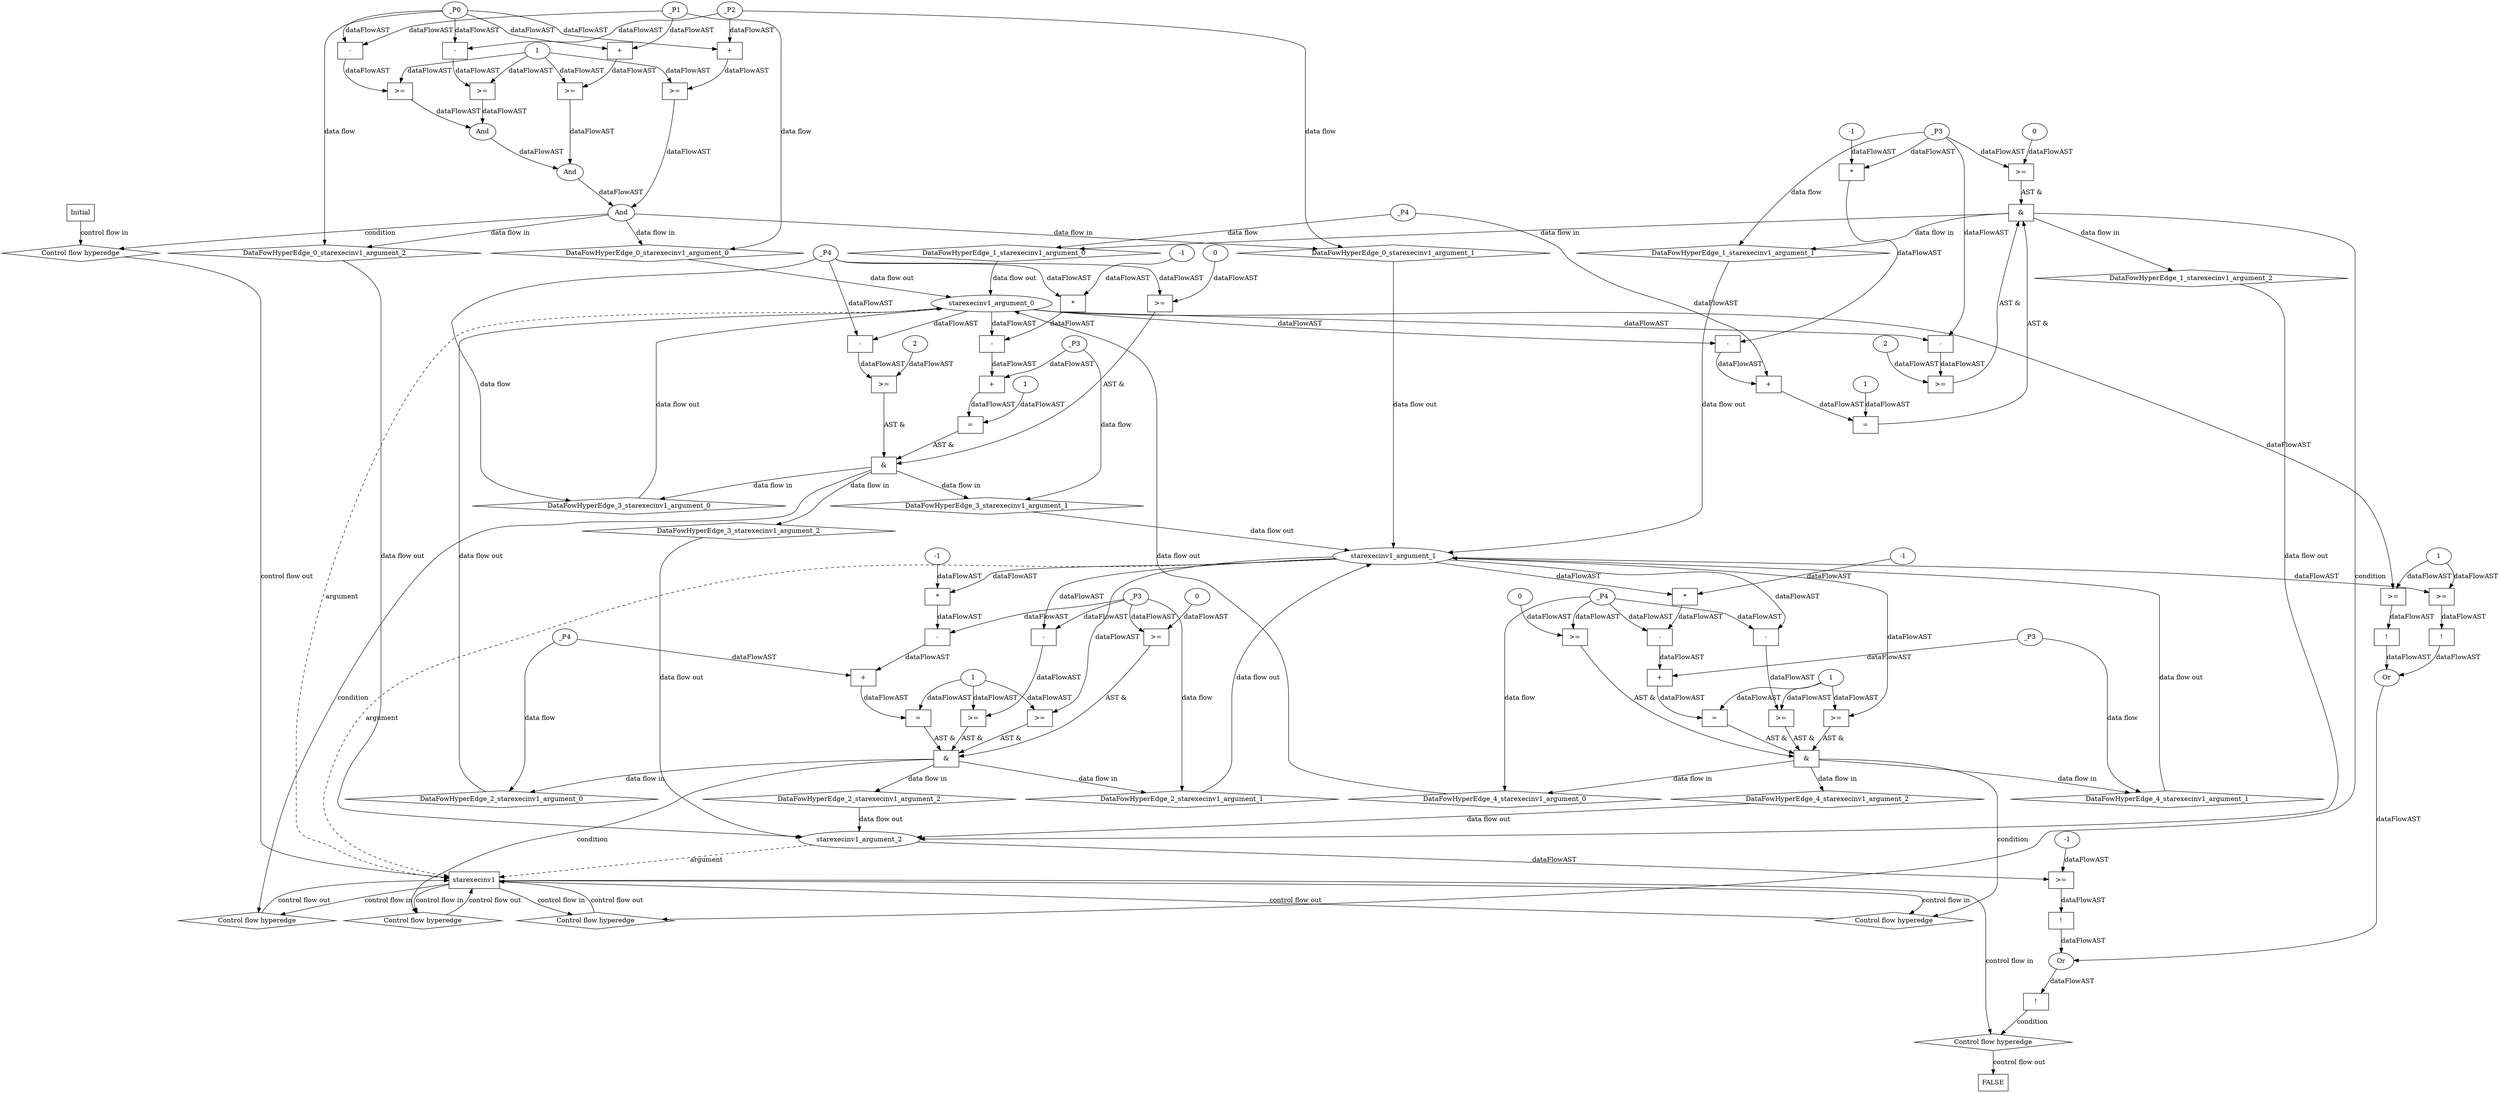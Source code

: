 digraph dag {
"starexecinv1" [label="starexecinv1" nodeName="starexecinv1" class=cfn  shape="rect"];
FALSE [label="FALSE" nodeName=FALSE class=cfn  shape="rect"];
Initial [label="Initial" nodeName=Initial class=cfn  shape="rect"];
ControlFowHyperEdge_0 [label="Control flow hyperedge" nodeName=ControlFowHyperEdge_0 class=controlFlowHyperEdge shape="diamond"];
"Initial" -> ControlFowHyperEdge_0 [label="control flow in"]
ControlFowHyperEdge_0 -> "starexecinv1" [label="control flow out"]
ControlFowHyperEdge_1 [label="Control flow hyperedge" nodeName=ControlFowHyperEdge_1 class=controlFlowHyperEdge shape="diamond"];
"starexecinv1" -> ControlFowHyperEdge_1 [label="control flow in"]
ControlFowHyperEdge_1 -> "starexecinv1" [label="control flow out"]
ControlFowHyperEdge_2 [label="Control flow hyperedge" nodeName=ControlFowHyperEdge_2 class=controlFlowHyperEdge shape="diamond"];
"starexecinv1" -> ControlFowHyperEdge_2 [label="control flow in"]
ControlFowHyperEdge_2 -> "starexecinv1" [label="control flow out"]
ControlFowHyperEdge_3 [label="Control flow hyperedge" nodeName=ControlFowHyperEdge_3 class=controlFlowHyperEdge shape="diamond"];
"starexecinv1" -> ControlFowHyperEdge_3 [label="control flow in"]
ControlFowHyperEdge_3 -> "starexecinv1" [label="control flow out"]
ControlFowHyperEdge_4 [label="Control flow hyperedge" nodeName=ControlFowHyperEdge_4 class=controlFlowHyperEdge shape="diamond"];
"starexecinv1" -> ControlFowHyperEdge_4 [label="control flow in"]
ControlFowHyperEdge_4 -> "starexecinv1" [label="control flow out"]
ControlFowHyperEdge_5 [label="Control flow hyperedge" nodeName=ControlFowHyperEdge_5 class=controlFlowHyperEdge shape="diamond"];
"starexecinv1" -> ControlFowHyperEdge_5 [label="control flow in"]
ControlFowHyperEdge_5 -> "FALSE" [label="control flow out"]
"starexecinv1_argument_0" [label="starexecinv1_argument_0" nodeName=argument0 class=argument  head="starexecinv1" shape="oval"];
"starexecinv1_argument_0" -> "starexecinv1"[label="argument" style="dashed"]
"starexecinv1_argument_1" [label="starexecinv1_argument_1" nodeName=argument1 class=argument  head="starexecinv1" shape="oval"];
"starexecinv1_argument_1" -> "starexecinv1"[label="argument" style="dashed"]
"starexecinv1_argument_2" [label="starexecinv1_argument_2" nodeName=argument2 class=argument  head="starexecinv1" shape="oval"];
"starexecinv1_argument_2" -> "starexecinv1"[label="argument" style="dashed"]

"xxxstarexecinv1___Initial_0xxxguard_0_node_0" [label="And" nodeName="xxxstarexecinv1___Initial_0xxxguard_0_node_0" class=Operator ];
"xxxstarexecinv1___Initial_0xxxguard_0_node_1" [label="And" nodeName="xxxstarexecinv1___Initial_0xxxguard_0_node_1" class=Operator ];
"xxxstarexecinv1___Initial_0xxxguard_0_node_2" [label="And" nodeName="xxxstarexecinv1___Initial_0xxxguard_0_node_2" class=Operator ];
"xxxstarexecinv1___Initial_0xxxguard_0_node_3" [label=">=" nodeName="xxxstarexecinv1___Initial_0xxxguard_0_node_3" class=Operator  shape="rect"];
"xxxstarexecinv1___Initial_0xxxguard_0_node_4" [label="-" nodeName="xxxstarexecinv1___Initial_0xxxguard_0_node_4" class= Operator shape="rect"];
"xxxstarexecinv1___Initial_0xxxguard_0_node_7" [label="1" nodeName="xxxstarexecinv1___Initial_0xxxguard_0_node_7" class=Literal ];
"xxxstarexecinv1___Initial_0xxxguard_0_node_8" [label=">=" nodeName="xxxstarexecinv1___Initial_0xxxguard_0_node_8" class=Operator  shape="rect"];
"xxxstarexecinv1___Initial_0xxxguard_0_node_9" [label="-" nodeName="xxxstarexecinv1___Initial_0xxxguard_0_node_9" class= Operator shape="rect"];
"xxxstarexecinv1___Initial_0xxxguard_0_node_13" [label=">=" nodeName="xxxstarexecinv1___Initial_0xxxguard_0_node_13" class=Operator  shape="rect"];
"xxxstarexecinv1___Initial_0xxxguard_0_node_14" [label="+" nodeName="xxxstarexecinv1___Initial_0xxxguard_0_node_14" class= Operator shape="rect"];
"xxxstarexecinv1___Initial_0xxxguard_0_node_18" [label=">=" nodeName="xxxstarexecinv1___Initial_0xxxguard_0_node_18" class=Operator  shape="rect"];
"xxxstarexecinv1___Initial_0xxxguard_0_node_19" [label="+" nodeName="xxxstarexecinv1___Initial_0xxxguard_0_node_19" class= Operator shape="rect"];
"xxxstarexecinv1___Initial_0xxxguard_0_node_1" -> "xxxstarexecinv1___Initial_0xxxguard_0_node_0"[label="dataFlowAST"]
"xxxstarexecinv1___Initial_0xxxguard_0_node_18" -> "xxxstarexecinv1___Initial_0xxxguard_0_node_0"[label="dataFlowAST"]
"xxxstarexecinv1___Initial_0xxxguard_0_node_2" -> "xxxstarexecinv1___Initial_0xxxguard_0_node_1"[label="dataFlowAST"]
"xxxstarexecinv1___Initial_0xxxguard_0_node_13" -> "xxxstarexecinv1___Initial_0xxxguard_0_node_1"[label="dataFlowAST"]
"xxxstarexecinv1___Initial_0xxxguard_0_node_3" -> "xxxstarexecinv1___Initial_0xxxguard_0_node_2"[label="dataFlowAST"]
"xxxstarexecinv1___Initial_0xxxguard_0_node_8" -> "xxxstarexecinv1___Initial_0xxxguard_0_node_2"[label="dataFlowAST"]
"xxxstarexecinv1___Initial_0xxxguard_0_node_4" -> "xxxstarexecinv1___Initial_0xxxguard_0_node_3"[label="dataFlowAST"]
"xxxstarexecinv1___Initial_0xxxguard_0_node_7" -> "xxxstarexecinv1___Initial_0xxxguard_0_node_3"[label="dataFlowAST"]
"xxxstarexecinv1___Initial_0xxxdataFlow2_node_0" -> "xxxstarexecinv1___Initial_0xxxguard_0_node_4"[label="dataFlowAST"]
"xxxstarexecinv1___Initial_0xxxdataFlow_0_node_0" -> "xxxstarexecinv1___Initial_0xxxguard_0_node_4"[label="dataFlowAST"]
"xxxstarexecinv1___Initial_0xxxguard_0_node_9" -> "xxxstarexecinv1___Initial_0xxxguard_0_node_8"[label="dataFlowAST"]
"xxxstarexecinv1___Initial_0xxxguard_0_node_7" -> "xxxstarexecinv1___Initial_0xxxguard_0_node_8"[label="dataFlowAST"]
"xxxstarexecinv1___Initial_0xxxdataFlow2_node_0" -> "xxxstarexecinv1___Initial_0xxxguard_0_node_9"[label="dataFlowAST"]
"xxxstarexecinv1___Initial_0xxxdataFlow1_node_0" -> "xxxstarexecinv1___Initial_0xxxguard_0_node_9"[label="dataFlowAST"]
"xxxstarexecinv1___Initial_0xxxguard_0_node_14" -> "xxxstarexecinv1___Initial_0xxxguard_0_node_13"[label="dataFlowAST"]
"xxxstarexecinv1___Initial_0xxxguard_0_node_7" -> "xxxstarexecinv1___Initial_0xxxguard_0_node_13"[label="dataFlowAST"]
"xxxstarexecinv1___Initial_0xxxdataFlow2_node_0" -> "xxxstarexecinv1___Initial_0xxxguard_0_node_14"[label="dataFlowAST"]
"xxxstarexecinv1___Initial_0xxxdataFlow_0_node_0" -> "xxxstarexecinv1___Initial_0xxxguard_0_node_14"[label="dataFlowAST"]
"xxxstarexecinv1___Initial_0xxxguard_0_node_19" -> "xxxstarexecinv1___Initial_0xxxguard_0_node_18"[label="dataFlowAST"]
"xxxstarexecinv1___Initial_0xxxguard_0_node_7" -> "xxxstarexecinv1___Initial_0xxxguard_0_node_18"[label="dataFlowAST"]
"xxxstarexecinv1___Initial_0xxxdataFlow2_node_0" -> "xxxstarexecinv1___Initial_0xxxguard_0_node_19"[label="dataFlowAST"]
"xxxstarexecinv1___Initial_0xxxdataFlow1_node_0" -> "xxxstarexecinv1___Initial_0xxxguard_0_node_19"[label="dataFlowAST"]

"xxxstarexecinv1___Initial_0xxxguard_0_node_0" -> "ControlFowHyperEdge_0" [label="condition"];
"xxxstarexecinv1___Initial_0xxxdataFlow_0_node_0" [label="_P1" nodeName="xxxstarexecinv1___Initial_0xxxdataFlow_0_node_0" class=Constant ];

"xxxstarexecinv1___Initial_0xxxdataFlow_0_node_0" -> "DataFowHyperEdge_0_starexecinv1_argument_0" [label="data flow"];
"xxxstarexecinv1___Initial_0xxxdataFlow1_node_0" [label="_P2" nodeName="xxxstarexecinv1___Initial_0xxxdataFlow1_node_0" class=Constant ];

"xxxstarexecinv1___Initial_0xxxdataFlow1_node_0" -> "DataFowHyperEdge_0_starexecinv1_argument_1" [label="data flow"];
"xxxstarexecinv1___Initial_0xxxdataFlow2_node_0" [label="_P0" nodeName="xxxstarexecinv1___Initial_0xxxdataFlow2_node_0" class=Constant ];

"xxxstarexecinv1___Initial_0xxxdataFlow2_node_0" -> "DataFowHyperEdge_0_starexecinv1_argument_2" [label="data flow"];
"xxxstarexecinv1___starexecinv1_1xxx_and" [label="&" nodeName="xxxstarexecinv1___starexecinv1_1xxx_and" class=Operator shape="rect"];
"xxxstarexecinv1___starexecinv1_1xxxguard_0_node_0" [label=">=" nodeName="xxxstarexecinv1___starexecinv1_1xxxguard_0_node_0" class=Operator  shape="rect"];
"xxxstarexecinv1___starexecinv1_1xxxguard_0_node_1" [label="-" nodeName="xxxstarexecinv1___starexecinv1_1xxxguard_0_node_1" class= Operator shape="rect"];
"xxxstarexecinv1___starexecinv1_1xxxguard_0_node_4" [label="2" nodeName="xxxstarexecinv1___starexecinv1_1xxxguard_0_node_4" class=Literal ];
"xxxstarexecinv1___starexecinv1_1xxxguard_0_node_1" -> "xxxstarexecinv1___starexecinv1_1xxxguard_0_node_0"[label="dataFlowAST"]
"xxxstarexecinv1___starexecinv1_1xxxguard_0_node_4" -> "xxxstarexecinv1___starexecinv1_1xxxguard_0_node_0"[label="dataFlowAST"]
"starexecinv1_argument_0" -> "xxxstarexecinv1___starexecinv1_1xxxguard_0_node_1"[label="dataFlowAST"]
"xxxstarexecinv1___starexecinv1_1xxxdataFlow1_node_0" -> "xxxstarexecinv1___starexecinv1_1xxxguard_0_node_1"[label="dataFlowAST"]

"xxxstarexecinv1___starexecinv1_1xxxguard_0_node_0" -> "xxxstarexecinv1___starexecinv1_1xxx_and" [label="AST &"];
"xxxstarexecinv1___starexecinv1_1xxxguard1_node_0" [label=">=" nodeName="xxxstarexecinv1___starexecinv1_1xxxguard1_node_0" class=Operator  shape="rect"];
"xxxstarexecinv1___starexecinv1_1xxxguard1_node_2" [label="0" nodeName="xxxstarexecinv1___starexecinv1_1xxxguard1_node_2" class=Literal ];
"xxxstarexecinv1___starexecinv1_1xxxdataFlow1_node_0" -> "xxxstarexecinv1___starexecinv1_1xxxguard1_node_0"[label="dataFlowAST"]
"xxxstarexecinv1___starexecinv1_1xxxguard1_node_2" -> "xxxstarexecinv1___starexecinv1_1xxxguard1_node_0"[label="dataFlowAST"]

"xxxstarexecinv1___starexecinv1_1xxxguard1_node_0" -> "xxxstarexecinv1___starexecinv1_1xxx_and" [label="AST &"];
"xxxstarexecinv1___starexecinv1_1xxxguard2_node_0" [label="=" nodeName="xxxstarexecinv1___starexecinv1_1xxxguard2_node_0" class=Operator  shape="rect"];
"xxxstarexecinv1___starexecinv1_1xxxguard2_node_1" [label="+" nodeName="xxxstarexecinv1___starexecinv1_1xxxguard2_node_1" class= Operator shape="rect"];
"xxxstarexecinv1___starexecinv1_1xxxguard2_node_3" [label="-" nodeName="xxxstarexecinv1___starexecinv1_1xxxguard2_node_3" class= Operator shape="rect"];
"xxxstarexecinv1___starexecinv1_1xxxguard2_node_4" [label="*" nodeName="xxxstarexecinv1___starexecinv1_1xxxguard2_node_4" class=Operator  shape="rect"];
"xxxstarexecinv1___starexecinv1_1xxxguard2_node_5" [label="-1" nodeName="xxxstarexecinv1___starexecinv1_1xxxguard2_node_5" class=Coeff ];
"xxxstarexecinv1___starexecinv1_1xxxguard2_node_8" [label="1" nodeName="xxxstarexecinv1___starexecinv1_1xxxguard2_node_8" class=Literal ];
"xxxstarexecinv1___starexecinv1_1xxxguard2_node_1" -> "xxxstarexecinv1___starexecinv1_1xxxguard2_node_0"[label="dataFlowAST"]
"xxxstarexecinv1___starexecinv1_1xxxguard2_node_8" -> "xxxstarexecinv1___starexecinv1_1xxxguard2_node_0"[label="dataFlowAST"]
"xxxstarexecinv1___starexecinv1_1xxxdataFlow_0_node_0" -> "xxxstarexecinv1___starexecinv1_1xxxguard2_node_1"[label="dataFlowAST"]
"xxxstarexecinv1___starexecinv1_1xxxguard2_node_3" -> "xxxstarexecinv1___starexecinv1_1xxxguard2_node_1"[label="dataFlowAST"]
"xxxstarexecinv1___starexecinv1_1xxxguard2_node_4" -> "xxxstarexecinv1___starexecinv1_1xxxguard2_node_3"[label="dataFlowAST"]
"starexecinv1_argument_0" -> "xxxstarexecinv1___starexecinv1_1xxxguard2_node_3"[label="dataFlowAST"]
"xxxstarexecinv1___starexecinv1_1xxxguard2_node_5" -> "xxxstarexecinv1___starexecinv1_1xxxguard2_node_4"[label="dataFlowAST"]
"xxxstarexecinv1___starexecinv1_1xxxdataFlow1_node_0" -> "xxxstarexecinv1___starexecinv1_1xxxguard2_node_4"[label="dataFlowAST"]

"xxxstarexecinv1___starexecinv1_1xxxguard2_node_0" -> "xxxstarexecinv1___starexecinv1_1xxx_and" [label="AST &"];
"xxxstarexecinv1___starexecinv1_1xxx_and" -> "ControlFowHyperEdge_1" [label="condition"];
"xxxstarexecinv1___starexecinv1_1xxxdataFlow_0_node_0" [label="_P4" nodeName="xxxstarexecinv1___starexecinv1_1xxxdataFlow_0_node_0" class=Constant ];

"xxxstarexecinv1___starexecinv1_1xxxdataFlow_0_node_0" -> "DataFowHyperEdge_1_starexecinv1_argument_0" [label="data flow"];
"xxxstarexecinv1___starexecinv1_1xxxdataFlow1_node_0" [label="_P3" nodeName="xxxstarexecinv1___starexecinv1_1xxxdataFlow1_node_0" class=Constant ];

"xxxstarexecinv1___starexecinv1_1xxxdataFlow1_node_0" -> "DataFowHyperEdge_1_starexecinv1_argument_1" [label="data flow"];
"xxxstarexecinv1___starexecinv1_2xxx_and" [label="&" nodeName="xxxstarexecinv1___starexecinv1_2xxx_and" class=Operator shape="rect"];
"xxxstarexecinv1___starexecinv1_2xxxguard_0_node_0" [label=">=" nodeName="xxxstarexecinv1___starexecinv1_2xxxguard_0_node_0" class=Operator  shape="rect"];
"xxxstarexecinv1___starexecinv1_2xxxguard_0_node_1" [label="-" nodeName="xxxstarexecinv1___starexecinv1_2xxxguard_0_node_1" class= Operator shape="rect"];
"xxxstarexecinv1___starexecinv1_2xxxguard_0_node_4" [label="1" nodeName="xxxstarexecinv1___starexecinv1_2xxxguard_0_node_4" class=Literal ];
"xxxstarexecinv1___starexecinv1_2xxxguard_0_node_1" -> "xxxstarexecinv1___starexecinv1_2xxxguard_0_node_0"[label="dataFlowAST"]
"xxxstarexecinv1___starexecinv1_2xxxguard_0_node_4" -> "xxxstarexecinv1___starexecinv1_2xxxguard_0_node_0"[label="dataFlowAST"]
"starexecinv1_argument_1" -> "xxxstarexecinv1___starexecinv1_2xxxguard_0_node_1"[label="dataFlowAST"]
"xxxstarexecinv1___starexecinv1_2xxxdataFlow1_node_0" -> "xxxstarexecinv1___starexecinv1_2xxxguard_0_node_1"[label="dataFlowAST"]

"xxxstarexecinv1___starexecinv1_2xxxguard_0_node_0" -> "xxxstarexecinv1___starexecinv1_2xxx_and" [label="AST &"];
"xxxstarexecinv1___starexecinv1_2xxxguard1_node_0" [label=">=" nodeName="xxxstarexecinv1___starexecinv1_2xxxguard1_node_0" class=Operator  shape="rect"];
"starexecinv1_argument_1" -> "xxxstarexecinv1___starexecinv1_2xxxguard1_node_0"[label="dataFlowAST"]
"xxxstarexecinv1___starexecinv1_2xxxguard_0_node_4" -> "xxxstarexecinv1___starexecinv1_2xxxguard1_node_0"[label="dataFlowAST"]

"xxxstarexecinv1___starexecinv1_2xxxguard1_node_0" -> "xxxstarexecinv1___starexecinv1_2xxx_and" [label="AST &"];
"xxxstarexecinv1___starexecinv1_2xxxguard2_node_0" [label=">=" nodeName="xxxstarexecinv1___starexecinv1_2xxxguard2_node_0" class=Operator  shape="rect"];
"xxxstarexecinv1___starexecinv1_2xxxguard2_node_2" [label="0" nodeName="xxxstarexecinv1___starexecinv1_2xxxguard2_node_2" class=Literal ];
"xxxstarexecinv1___starexecinv1_2xxxdataFlow1_node_0" -> "xxxstarexecinv1___starexecinv1_2xxxguard2_node_0"[label="dataFlowAST"]
"xxxstarexecinv1___starexecinv1_2xxxguard2_node_2" -> "xxxstarexecinv1___starexecinv1_2xxxguard2_node_0"[label="dataFlowAST"]

"xxxstarexecinv1___starexecinv1_2xxxguard2_node_0" -> "xxxstarexecinv1___starexecinv1_2xxx_and" [label="AST &"];
"xxxstarexecinv1___starexecinv1_2xxxguard3_node_0" [label="=" nodeName="xxxstarexecinv1___starexecinv1_2xxxguard3_node_0" class=Operator  shape="rect"];
"xxxstarexecinv1___starexecinv1_2xxxguard3_node_1" [label="+" nodeName="xxxstarexecinv1___starexecinv1_2xxxguard3_node_1" class= Operator shape="rect"];
"xxxstarexecinv1___starexecinv1_2xxxguard3_node_3" [label="-" nodeName="xxxstarexecinv1___starexecinv1_2xxxguard3_node_3" class= Operator shape="rect"];
"xxxstarexecinv1___starexecinv1_2xxxguard3_node_4" [label="*" nodeName="xxxstarexecinv1___starexecinv1_2xxxguard3_node_4" class=Operator  shape="rect"];
"xxxstarexecinv1___starexecinv1_2xxxguard3_node_5" [label="-1" nodeName="xxxstarexecinv1___starexecinv1_2xxxguard3_node_5" class=Coeff ];
"xxxstarexecinv1___starexecinv1_2xxxguard3_node_1" -> "xxxstarexecinv1___starexecinv1_2xxxguard3_node_0"[label="dataFlowAST"]
"xxxstarexecinv1___starexecinv1_2xxxguard_0_node_4" -> "xxxstarexecinv1___starexecinv1_2xxxguard3_node_0"[label="dataFlowAST"]
"xxxstarexecinv1___starexecinv1_2xxxdataFlow_0_node_0" -> "xxxstarexecinv1___starexecinv1_2xxxguard3_node_1"[label="dataFlowAST"]
"xxxstarexecinv1___starexecinv1_2xxxguard3_node_3" -> "xxxstarexecinv1___starexecinv1_2xxxguard3_node_1"[label="dataFlowAST"]
"xxxstarexecinv1___starexecinv1_2xxxguard3_node_4" -> "xxxstarexecinv1___starexecinv1_2xxxguard3_node_3"[label="dataFlowAST"]
"xxxstarexecinv1___starexecinv1_2xxxdataFlow1_node_0" -> "xxxstarexecinv1___starexecinv1_2xxxguard3_node_3"[label="dataFlowAST"]
"xxxstarexecinv1___starexecinv1_2xxxguard3_node_5" -> "xxxstarexecinv1___starexecinv1_2xxxguard3_node_4"[label="dataFlowAST"]
"starexecinv1_argument_1" -> "xxxstarexecinv1___starexecinv1_2xxxguard3_node_4"[label="dataFlowAST"]

"xxxstarexecinv1___starexecinv1_2xxxguard3_node_0" -> "xxxstarexecinv1___starexecinv1_2xxx_and" [label="AST &"];
"xxxstarexecinv1___starexecinv1_2xxx_and" -> "ControlFowHyperEdge_2" [label="condition"];
"xxxstarexecinv1___starexecinv1_2xxxdataFlow_0_node_0" [label="_P4" nodeName="xxxstarexecinv1___starexecinv1_2xxxdataFlow_0_node_0" class=Constant ];

"xxxstarexecinv1___starexecinv1_2xxxdataFlow_0_node_0" -> "DataFowHyperEdge_2_starexecinv1_argument_0" [label="data flow"];
"xxxstarexecinv1___starexecinv1_2xxxdataFlow1_node_0" [label="_P3" nodeName="xxxstarexecinv1___starexecinv1_2xxxdataFlow1_node_0" class=Constant ];

"xxxstarexecinv1___starexecinv1_2xxxdataFlow1_node_0" -> "DataFowHyperEdge_2_starexecinv1_argument_1" [label="data flow"];
"xxxstarexecinv1___starexecinv1_3xxx_and" [label="&" nodeName="xxxstarexecinv1___starexecinv1_3xxx_and" class=Operator shape="rect"];
"xxxstarexecinv1___starexecinv1_3xxxguard_0_node_0" [label=">=" nodeName="xxxstarexecinv1___starexecinv1_3xxxguard_0_node_0" class=Operator  shape="rect"];
"xxxstarexecinv1___starexecinv1_3xxxguard_0_node_1" [label="-" nodeName="xxxstarexecinv1___starexecinv1_3xxxguard_0_node_1" class= Operator shape="rect"];
"xxxstarexecinv1___starexecinv1_3xxxguard_0_node_4" [label="2" nodeName="xxxstarexecinv1___starexecinv1_3xxxguard_0_node_4" class=Literal ];
"xxxstarexecinv1___starexecinv1_3xxxguard_0_node_1" -> "xxxstarexecinv1___starexecinv1_3xxxguard_0_node_0"[label="dataFlowAST"]
"xxxstarexecinv1___starexecinv1_3xxxguard_0_node_4" -> "xxxstarexecinv1___starexecinv1_3xxxguard_0_node_0"[label="dataFlowAST"]
"starexecinv1_argument_0" -> "xxxstarexecinv1___starexecinv1_3xxxguard_0_node_1"[label="dataFlowAST"]
"xxxstarexecinv1___starexecinv1_3xxxdataFlow_0_node_0" -> "xxxstarexecinv1___starexecinv1_3xxxguard_0_node_1"[label="dataFlowAST"]

"xxxstarexecinv1___starexecinv1_3xxxguard_0_node_0" -> "xxxstarexecinv1___starexecinv1_3xxx_and" [label="AST &"];
"xxxstarexecinv1___starexecinv1_3xxxguard1_node_0" [label=">=" nodeName="xxxstarexecinv1___starexecinv1_3xxxguard1_node_0" class=Operator  shape="rect"];
"xxxstarexecinv1___starexecinv1_3xxxguard1_node_2" [label="0" nodeName="xxxstarexecinv1___starexecinv1_3xxxguard1_node_2" class=Literal ];
"xxxstarexecinv1___starexecinv1_3xxxdataFlow_0_node_0" -> "xxxstarexecinv1___starexecinv1_3xxxguard1_node_0"[label="dataFlowAST"]
"xxxstarexecinv1___starexecinv1_3xxxguard1_node_2" -> "xxxstarexecinv1___starexecinv1_3xxxguard1_node_0"[label="dataFlowAST"]

"xxxstarexecinv1___starexecinv1_3xxxguard1_node_0" -> "xxxstarexecinv1___starexecinv1_3xxx_and" [label="AST &"];
"xxxstarexecinv1___starexecinv1_3xxxguard2_node_0" [label="=" nodeName="xxxstarexecinv1___starexecinv1_3xxxguard2_node_0" class=Operator  shape="rect"];
"xxxstarexecinv1___starexecinv1_3xxxguard2_node_1" [label="+" nodeName="xxxstarexecinv1___starexecinv1_3xxxguard2_node_1" class= Operator shape="rect"];
"xxxstarexecinv1___starexecinv1_3xxxguard2_node_3" [label="-" nodeName="xxxstarexecinv1___starexecinv1_3xxxguard2_node_3" class= Operator shape="rect"];
"xxxstarexecinv1___starexecinv1_3xxxguard2_node_4" [label="*" nodeName="xxxstarexecinv1___starexecinv1_3xxxguard2_node_4" class=Operator  shape="rect"];
"xxxstarexecinv1___starexecinv1_3xxxguard2_node_5" [label="-1" nodeName="xxxstarexecinv1___starexecinv1_3xxxguard2_node_5" class=Coeff ];
"xxxstarexecinv1___starexecinv1_3xxxguard2_node_8" [label="1" nodeName="xxxstarexecinv1___starexecinv1_3xxxguard2_node_8" class=Literal ];
"xxxstarexecinv1___starexecinv1_3xxxguard2_node_1" -> "xxxstarexecinv1___starexecinv1_3xxxguard2_node_0"[label="dataFlowAST"]
"xxxstarexecinv1___starexecinv1_3xxxguard2_node_8" -> "xxxstarexecinv1___starexecinv1_3xxxguard2_node_0"[label="dataFlowAST"]
"xxxstarexecinv1___starexecinv1_3xxxdataFlow1_node_0" -> "xxxstarexecinv1___starexecinv1_3xxxguard2_node_1"[label="dataFlowAST"]
"xxxstarexecinv1___starexecinv1_3xxxguard2_node_3" -> "xxxstarexecinv1___starexecinv1_3xxxguard2_node_1"[label="dataFlowAST"]
"xxxstarexecinv1___starexecinv1_3xxxguard2_node_4" -> "xxxstarexecinv1___starexecinv1_3xxxguard2_node_3"[label="dataFlowAST"]
"starexecinv1_argument_0" -> "xxxstarexecinv1___starexecinv1_3xxxguard2_node_3"[label="dataFlowAST"]
"xxxstarexecinv1___starexecinv1_3xxxguard2_node_5" -> "xxxstarexecinv1___starexecinv1_3xxxguard2_node_4"[label="dataFlowAST"]
"xxxstarexecinv1___starexecinv1_3xxxdataFlow_0_node_0" -> "xxxstarexecinv1___starexecinv1_3xxxguard2_node_4"[label="dataFlowAST"]

"xxxstarexecinv1___starexecinv1_3xxxguard2_node_0" -> "xxxstarexecinv1___starexecinv1_3xxx_and" [label="AST &"];
"xxxstarexecinv1___starexecinv1_3xxx_and" -> "ControlFowHyperEdge_3" [label="condition"];
"xxxstarexecinv1___starexecinv1_3xxxdataFlow_0_node_0" [label="_P4" nodeName="xxxstarexecinv1___starexecinv1_3xxxdataFlow_0_node_0" class=Constant ];

"xxxstarexecinv1___starexecinv1_3xxxdataFlow_0_node_0" -> "DataFowHyperEdge_3_starexecinv1_argument_0" [label="data flow"];
"xxxstarexecinv1___starexecinv1_3xxxdataFlow1_node_0" [label="_P3" nodeName="xxxstarexecinv1___starexecinv1_3xxxdataFlow1_node_0" class=Constant ];

"xxxstarexecinv1___starexecinv1_3xxxdataFlow1_node_0" -> "DataFowHyperEdge_3_starexecinv1_argument_1" [label="data flow"];
"xxxstarexecinv1___starexecinv1_4xxx_and" [label="&" nodeName="xxxstarexecinv1___starexecinv1_4xxx_and" class=Operator shape="rect"];
"xxxstarexecinv1___starexecinv1_4xxxguard_0_node_0" [label=">=" nodeName="xxxstarexecinv1___starexecinv1_4xxxguard_0_node_0" class=Operator  shape="rect"];
"xxxstarexecinv1___starexecinv1_4xxxguard_0_node_1" [label="-" nodeName="xxxstarexecinv1___starexecinv1_4xxxguard_0_node_1" class= Operator shape="rect"];
"xxxstarexecinv1___starexecinv1_4xxxguard_0_node_4" [label="1" nodeName="xxxstarexecinv1___starexecinv1_4xxxguard_0_node_4" class=Literal ];
"xxxstarexecinv1___starexecinv1_4xxxguard_0_node_1" -> "xxxstarexecinv1___starexecinv1_4xxxguard_0_node_0"[label="dataFlowAST"]
"xxxstarexecinv1___starexecinv1_4xxxguard_0_node_4" -> "xxxstarexecinv1___starexecinv1_4xxxguard_0_node_0"[label="dataFlowAST"]
"starexecinv1_argument_1" -> "xxxstarexecinv1___starexecinv1_4xxxguard_0_node_1"[label="dataFlowAST"]
"xxxstarexecinv1___starexecinv1_4xxxdataFlow_0_node_0" -> "xxxstarexecinv1___starexecinv1_4xxxguard_0_node_1"[label="dataFlowAST"]

"xxxstarexecinv1___starexecinv1_4xxxguard_0_node_0" -> "xxxstarexecinv1___starexecinv1_4xxx_and" [label="AST &"];
"xxxstarexecinv1___starexecinv1_4xxxguard1_node_0" [label=">=" nodeName="xxxstarexecinv1___starexecinv1_4xxxguard1_node_0" class=Operator  shape="rect"];
"starexecinv1_argument_1" -> "xxxstarexecinv1___starexecinv1_4xxxguard1_node_0"[label="dataFlowAST"]
"xxxstarexecinv1___starexecinv1_4xxxguard_0_node_4" -> "xxxstarexecinv1___starexecinv1_4xxxguard1_node_0"[label="dataFlowAST"]

"xxxstarexecinv1___starexecinv1_4xxxguard1_node_0" -> "xxxstarexecinv1___starexecinv1_4xxx_and" [label="AST &"];
"xxxstarexecinv1___starexecinv1_4xxxguard2_node_0" [label=">=" nodeName="xxxstarexecinv1___starexecinv1_4xxxguard2_node_0" class=Operator  shape="rect"];
"xxxstarexecinv1___starexecinv1_4xxxguard2_node_2" [label="0" nodeName="xxxstarexecinv1___starexecinv1_4xxxguard2_node_2" class=Literal ];
"xxxstarexecinv1___starexecinv1_4xxxdataFlow_0_node_0" -> "xxxstarexecinv1___starexecinv1_4xxxguard2_node_0"[label="dataFlowAST"]
"xxxstarexecinv1___starexecinv1_4xxxguard2_node_2" -> "xxxstarexecinv1___starexecinv1_4xxxguard2_node_0"[label="dataFlowAST"]

"xxxstarexecinv1___starexecinv1_4xxxguard2_node_0" -> "xxxstarexecinv1___starexecinv1_4xxx_and" [label="AST &"];
"xxxstarexecinv1___starexecinv1_4xxxguard3_node_0" [label="=" nodeName="xxxstarexecinv1___starexecinv1_4xxxguard3_node_0" class=Operator  shape="rect"];
"xxxstarexecinv1___starexecinv1_4xxxguard3_node_1" [label="+" nodeName="xxxstarexecinv1___starexecinv1_4xxxguard3_node_1" class= Operator shape="rect"];
"xxxstarexecinv1___starexecinv1_4xxxguard3_node_3" [label="-" nodeName="xxxstarexecinv1___starexecinv1_4xxxguard3_node_3" class= Operator shape="rect"];
"xxxstarexecinv1___starexecinv1_4xxxguard3_node_4" [label="*" nodeName="xxxstarexecinv1___starexecinv1_4xxxguard3_node_4" class=Operator  shape="rect"];
"xxxstarexecinv1___starexecinv1_4xxxguard3_node_5" [label="-1" nodeName="xxxstarexecinv1___starexecinv1_4xxxguard3_node_5" class=Coeff ];
"xxxstarexecinv1___starexecinv1_4xxxguard3_node_1" -> "xxxstarexecinv1___starexecinv1_4xxxguard3_node_0"[label="dataFlowAST"]
"xxxstarexecinv1___starexecinv1_4xxxguard_0_node_4" -> "xxxstarexecinv1___starexecinv1_4xxxguard3_node_0"[label="dataFlowAST"]
"xxxstarexecinv1___starexecinv1_4xxxdataFlow1_node_0" -> "xxxstarexecinv1___starexecinv1_4xxxguard3_node_1"[label="dataFlowAST"]
"xxxstarexecinv1___starexecinv1_4xxxguard3_node_3" -> "xxxstarexecinv1___starexecinv1_4xxxguard3_node_1"[label="dataFlowAST"]
"xxxstarexecinv1___starexecinv1_4xxxguard3_node_4" -> "xxxstarexecinv1___starexecinv1_4xxxguard3_node_3"[label="dataFlowAST"]
"xxxstarexecinv1___starexecinv1_4xxxdataFlow_0_node_0" -> "xxxstarexecinv1___starexecinv1_4xxxguard3_node_3"[label="dataFlowAST"]
"xxxstarexecinv1___starexecinv1_4xxxguard3_node_5" -> "xxxstarexecinv1___starexecinv1_4xxxguard3_node_4"[label="dataFlowAST"]
"starexecinv1_argument_1" -> "xxxstarexecinv1___starexecinv1_4xxxguard3_node_4"[label="dataFlowAST"]

"xxxstarexecinv1___starexecinv1_4xxxguard3_node_0" -> "xxxstarexecinv1___starexecinv1_4xxx_and" [label="AST &"];
"xxxstarexecinv1___starexecinv1_4xxx_and" -> "ControlFowHyperEdge_4" [label="condition"];
"xxxstarexecinv1___starexecinv1_4xxxdataFlow_0_node_0" [label="_P4" nodeName="xxxstarexecinv1___starexecinv1_4xxxdataFlow_0_node_0" class=Constant ];

"xxxstarexecinv1___starexecinv1_4xxxdataFlow_0_node_0" -> "DataFowHyperEdge_4_starexecinv1_argument_0" [label="data flow"];
"xxxstarexecinv1___starexecinv1_4xxxdataFlow1_node_0" [label="_P3" nodeName="xxxstarexecinv1___starexecinv1_4xxxdataFlow1_node_0" class=Constant ];

"xxxstarexecinv1___starexecinv1_4xxxdataFlow1_node_0" -> "DataFowHyperEdge_4_starexecinv1_argument_1" [label="data flow"];
"xxxFALSE___starexecinv1_5xxxguard_0_node_0" [label="!" nodeName="xxxFALSE___starexecinv1_5xxxguard_0_node_0" class=Operator shape="rect"];
"xxxFALSE___starexecinv1_5xxxguard_0_node_1" [label="Or" nodeName="xxxFALSE___starexecinv1_5xxxguard_0_node_1" class=Operator ];
"xxxFALSE___starexecinv1_5xxxguard_0_node_2" [label="Or" nodeName="xxxFALSE___starexecinv1_5xxxguard_0_node_2" class=Operator ];
"xxxFALSE___starexecinv1_5xxxguard_0_node_3" [label="!" nodeName="xxxFALSE___starexecinv1_5xxxguard_0_node_3" class=Operator shape="rect"];
"xxxFALSE___starexecinv1_5xxxguard_0_node_4" [label=">=" nodeName="xxxFALSE___starexecinv1_5xxxguard_0_node_4" class=Operator  shape="rect"];
"xxxFALSE___starexecinv1_5xxxguard_0_node_6" [label="1" nodeName="xxxFALSE___starexecinv1_5xxxguard_0_node_6" class=Literal ];
"xxxFALSE___starexecinv1_5xxxguard_0_node_7" [label="!" nodeName="xxxFALSE___starexecinv1_5xxxguard_0_node_7" class=Operator shape="rect"];
"xxxFALSE___starexecinv1_5xxxguard_0_node_8" [label=">=" nodeName="xxxFALSE___starexecinv1_5xxxguard_0_node_8" class=Operator  shape="rect"];
"xxxFALSE___starexecinv1_5xxxguard_0_node_11" [label="!" nodeName="xxxFALSE___starexecinv1_5xxxguard_0_node_11" class=Operator shape="rect"];
"xxxFALSE___starexecinv1_5xxxguard_0_node_12" [label=">=" nodeName="xxxFALSE___starexecinv1_5xxxguard_0_node_12" class=Operator  shape="rect"];
"xxxFALSE___starexecinv1_5xxxguard_0_node_13" [label="-1" nodeName="xxxFALSE___starexecinv1_5xxxguard_0_node_13" class=Literal ];
"xxxFALSE___starexecinv1_5xxxguard_0_node_1" -> "xxxFALSE___starexecinv1_5xxxguard_0_node_0"[label="dataFlowAST"]
"xxxFALSE___starexecinv1_5xxxguard_0_node_2" -> "xxxFALSE___starexecinv1_5xxxguard_0_node_1"[label="dataFlowAST"]
"xxxFALSE___starexecinv1_5xxxguard_0_node_11" -> "xxxFALSE___starexecinv1_5xxxguard_0_node_1"[label="dataFlowAST"]
"xxxFALSE___starexecinv1_5xxxguard_0_node_3" -> "xxxFALSE___starexecinv1_5xxxguard_0_node_2"[label="dataFlowAST"]
"xxxFALSE___starexecinv1_5xxxguard_0_node_7" -> "xxxFALSE___starexecinv1_5xxxguard_0_node_2"[label="dataFlowAST"]
"xxxFALSE___starexecinv1_5xxxguard_0_node_4" -> "xxxFALSE___starexecinv1_5xxxguard_0_node_3"[label="dataFlowAST"]
"starexecinv1_argument_0" -> "xxxFALSE___starexecinv1_5xxxguard_0_node_4"[label="dataFlowAST"]
"xxxFALSE___starexecinv1_5xxxguard_0_node_6" -> "xxxFALSE___starexecinv1_5xxxguard_0_node_4"[label="dataFlowAST"]
"xxxFALSE___starexecinv1_5xxxguard_0_node_8" -> "xxxFALSE___starexecinv1_5xxxguard_0_node_7"[label="dataFlowAST"]
"starexecinv1_argument_1" -> "xxxFALSE___starexecinv1_5xxxguard_0_node_8"[label="dataFlowAST"]
"xxxFALSE___starexecinv1_5xxxguard_0_node_6" -> "xxxFALSE___starexecinv1_5xxxguard_0_node_8"[label="dataFlowAST"]
"xxxFALSE___starexecinv1_5xxxguard_0_node_12" -> "xxxFALSE___starexecinv1_5xxxguard_0_node_11"[label="dataFlowAST"]
"xxxFALSE___starexecinv1_5xxxguard_0_node_13" -> "xxxFALSE___starexecinv1_5xxxguard_0_node_12"[label="dataFlowAST"]
"starexecinv1_argument_2" -> "xxxFALSE___starexecinv1_5xxxguard_0_node_12"[label="dataFlowAST"]

"xxxFALSE___starexecinv1_5xxxguard_0_node_0" -> "ControlFowHyperEdge_5" [label="condition"];
"DataFowHyperEdge_0_starexecinv1_argument_0" [label="DataFowHyperEdge_0_starexecinv1_argument_0" nodeName="DataFowHyperEdge_0_starexecinv1_argument_0" class=DataFlowHyperedge shape="diamond"];
"DataFowHyperEdge_0_starexecinv1_argument_0" -> "starexecinv1_argument_0"[label="data flow out"]
"xxxstarexecinv1___Initial_0xxxguard_0_node_0" -> "DataFowHyperEdge_0_starexecinv1_argument_0"[label="data flow in"]
"DataFowHyperEdge_0_starexecinv1_argument_1" [label="DataFowHyperEdge_0_starexecinv1_argument_1" nodeName="DataFowHyperEdge_0_starexecinv1_argument_1" class=DataFlowHyperedge shape="diamond"];
"DataFowHyperEdge_0_starexecinv1_argument_1" -> "starexecinv1_argument_1"[label="data flow out"]
"xxxstarexecinv1___Initial_0xxxguard_0_node_0" -> "DataFowHyperEdge_0_starexecinv1_argument_1"[label="data flow in"]
"DataFowHyperEdge_0_starexecinv1_argument_2" [label="DataFowHyperEdge_0_starexecinv1_argument_2" nodeName="DataFowHyperEdge_0_starexecinv1_argument_2" class=DataFlowHyperedge shape="diamond"];
"DataFowHyperEdge_0_starexecinv1_argument_2" -> "starexecinv1_argument_2"[label="data flow out"]
"xxxstarexecinv1___Initial_0xxxguard_0_node_0" -> "DataFowHyperEdge_0_starexecinv1_argument_2"[label="data flow in"]
"DataFowHyperEdge_1_starexecinv1_argument_0" [label="DataFowHyperEdge_1_starexecinv1_argument_0" nodeName="DataFowHyperEdge_1_starexecinv1_argument_0" class=DataFlowHyperedge shape="diamond"];
"DataFowHyperEdge_1_starexecinv1_argument_0" -> "starexecinv1_argument_0"[label="data flow out"]
"xxxstarexecinv1___starexecinv1_1xxx_and" -> "DataFowHyperEdge_1_starexecinv1_argument_0"[label="data flow in"]
"DataFowHyperEdge_1_starexecinv1_argument_1" [label="DataFowHyperEdge_1_starexecinv1_argument_1" nodeName="DataFowHyperEdge_1_starexecinv1_argument_1" class=DataFlowHyperedge shape="diamond"];
"DataFowHyperEdge_1_starexecinv1_argument_1" -> "starexecinv1_argument_1"[label="data flow out"]
"xxxstarexecinv1___starexecinv1_1xxx_and" -> "DataFowHyperEdge_1_starexecinv1_argument_1"[label="data flow in"]
"DataFowHyperEdge_1_starexecinv1_argument_2" [label="DataFowHyperEdge_1_starexecinv1_argument_2" nodeName="DataFowHyperEdge_1_starexecinv1_argument_2" class=DataFlowHyperedge shape="diamond"];
"DataFowHyperEdge_1_starexecinv1_argument_2" -> "starexecinv1_argument_2"[label="data flow out"]
"xxxstarexecinv1___starexecinv1_1xxx_and" -> "DataFowHyperEdge_1_starexecinv1_argument_2"[label="data flow in"]
"DataFowHyperEdge_2_starexecinv1_argument_0" [label="DataFowHyperEdge_2_starexecinv1_argument_0" nodeName="DataFowHyperEdge_2_starexecinv1_argument_0" class=DataFlowHyperedge shape="diamond"];
"DataFowHyperEdge_2_starexecinv1_argument_0" -> "starexecinv1_argument_0"[label="data flow out"]
"xxxstarexecinv1___starexecinv1_2xxx_and" -> "DataFowHyperEdge_2_starexecinv1_argument_0"[label="data flow in"]
"DataFowHyperEdge_2_starexecinv1_argument_1" [label="DataFowHyperEdge_2_starexecinv1_argument_1" nodeName="DataFowHyperEdge_2_starexecinv1_argument_1" class=DataFlowHyperedge shape="diamond"];
"DataFowHyperEdge_2_starexecinv1_argument_1" -> "starexecinv1_argument_1"[label="data flow out"]
"xxxstarexecinv1___starexecinv1_2xxx_and" -> "DataFowHyperEdge_2_starexecinv1_argument_1"[label="data flow in"]
"DataFowHyperEdge_2_starexecinv1_argument_2" [label="DataFowHyperEdge_2_starexecinv1_argument_2" nodeName="DataFowHyperEdge_2_starexecinv1_argument_2" class=DataFlowHyperedge shape="diamond"];
"DataFowHyperEdge_2_starexecinv1_argument_2" -> "starexecinv1_argument_2"[label="data flow out"]
"xxxstarexecinv1___starexecinv1_2xxx_and" -> "DataFowHyperEdge_2_starexecinv1_argument_2"[label="data flow in"]
"DataFowHyperEdge_3_starexecinv1_argument_0" [label="DataFowHyperEdge_3_starexecinv1_argument_0" nodeName="DataFowHyperEdge_3_starexecinv1_argument_0" class=DataFlowHyperedge shape="diamond"];
"DataFowHyperEdge_3_starexecinv1_argument_0" -> "starexecinv1_argument_0"[label="data flow out"]
"xxxstarexecinv1___starexecinv1_3xxx_and" -> "DataFowHyperEdge_3_starexecinv1_argument_0"[label="data flow in"]
"DataFowHyperEdge_3_starexecinv1_argument_1" [label="DataFowHyperEdge_3_starexecinv1_argument_1" nodeName="DataFowHyperEdge_3_starexecinv1_argument_1" class=DataFlowHyperedge shape="diamond"];
"DataFowHyperEdge_3_starexecinv1_argument_1" -> "starexecinv1_argument_1"[label="data flow out"]
"xxxstarexecinv1___starexecinv1_3xxx_and" -> "DataFowHyperEdge_3_starexecinv1_argument_1"[label="data flow in"]
"DataFowHyperEdge_3_starexecinv1_argument_2" [label="DataFowHyperEdge_3_starexecinv1_argument_2" nodeName="DataFowHyperEdge_3_starexecinv1_argument_2" class=DataFlowHyperedge shape="diamond"];
"DataFowHyperEdge_3_starexecinv1_argument_2" -> "starexecinv1_argument_2"[label="data flow out"]
"xxxstarexecinv1___starexecinv1_3xxx_and" -> "DataFowHyperEdge_3_starexecinv1_argument_2"[label="data flow in"]
"DataFowHyperEdge_4_starexecinv1_argument_0" [label="DataFowHyperEdge_4_starexecinv1_argument_0" nodeName="DataFowHyperEdge_4_starexecinv1_argument_0" class=DataFlowHyperedge shape="diamond"];
"DataFowHyperEdge_4_starexecinv1_argument_0" -> "starexecinv1_argument_0"[label="data flow out"]
"xxxstarexecinv1___starexecinv1_4xxx_and" -> "DataFowHyperEdge_4_starexecinv1_argument_0"[label="data flow in"]
"DataFowHyperEdge_4_starexecinv1_argument_1" [label="DataFowHyperEdge_4_starexecinv1_argument_1" nodeName="DataFowHyperEdge_4_starexecinv1_argument_1" class=DataFlowHyperedge shape="diamond"];
"DataFowHyperEdge_4_starexecinv1_argument_1" -> "starexecinv1_argument_1"[label="data flow out"]
"xxxstarexecinv1___starexecinv1_4xxx_and" -> "DataFowHyperEdge_4_starexecinv1_argument_1"[label="data flow in"]
"DataFowHyperEdge_4_starexecinv1_argument_2" [label="DataFowHyperEdge_4_starexecinv1_argument_2" nodeName="DataFowHyperEdge_4_starexecinv1_argument_2" class=DataFlowHyperedge shape="diamond"];
"DataFowHyperEdge_4_starexecinv1_argument_2" -> "starexecinv1_argument_2"[label="data flow out"]
"xxxstarexecinv1___starexecinv1_4xxx_and" -> "DataFowHyperEdge_4_starexecinv1_argument_2"[label="data flow in"]




}
